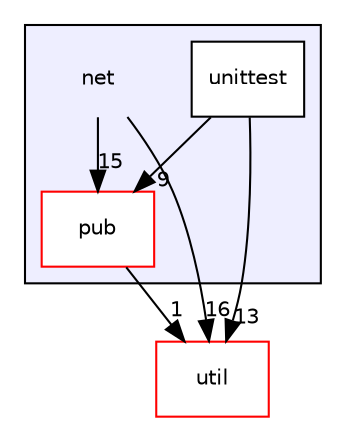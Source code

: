digraph "net" {
  compound=true
  node [ fontsize="10", fontname="Helvetica"];
  edge [ labelfontsize="10", labelfontname="Helvetica"];
  subgraph clusterdir_427baa8a9a5be237f298d4545d0d1ce2 {
    graph [ bgcolor="#eeeeff", pencolor="black", label="" URL="dir_427baa8a9a5be237f298d4545d0d1ce2.html"];
    dir_427baa8a9a5be237f298d4545d0d1ce2 [shape=plaintext label="net"];
  dir_14332e37d872c09e8f101f48e3d63119 [shape=box label="pub" fillcolor="white" style="filled" color="red" URL="dir_14332e37d872c09e8f101f48e3d63119.html"];
  dir_7a22927afa08efa969246485d4406fdc [shape=box label="unittest" fillcolor="white" style="filled" URL="dir_7a22927afa08efa969246485d4406fdc.html"];
  }
  dir_23ec12649285f9fabf3a6b7380226c28 [shape=box label="util" fillcolor="white" style="filled" color="red" URL="dir_23ec12649285f9fabf3a6b7380226c28.html"];
  dir_7a22927afa08efa969246485d4406fdc->dir_14332e37d872c09e8f101f48e3d63119 [headlabel="9", labeldistance=1.5 headhref="dir_000012_000013.html"];
  dir_7a22927afa08efa969246485d4406fdc->dir_23ec12649285f9fabf3a6b7380226c28 [headlabel="13", labeldistance=1.5 headhref="dir_000012_000010.html"];
  dir_427baa8a9a5be237f298d4545d0d1ce2->dir_14332e37d872c09e8f101f48e3d63119 [headlabel="15", labeldistance=1.5 headhref="dir_000009_000013.html"];
  dir_427baa8a9a5be237f298d4545d0d1ce2->dir_23ec12649285f9fabf3a6b7380226c28 [headlabel="16", labeldistance=1.5 headhref="dir_000009_000010.html"];
  dir_14332e37d872c09e8f101f48e3d63119->dir_23ec12649285f9fabf3a6b7380226c28 [headlabel="1", labeldistance=1.5 headhref="dir_000013_000010.html"];
}
